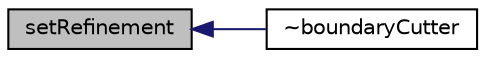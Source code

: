 digraph "setRefinement"
{
  bgcolor="transparent";
  edge [fontname="Helvetica",fontsize="10",labelfontname="Helvetica",labelfontsize="10"];
  node [fontname="Helvetica",fontsize="10",shape=record];
  rankdir="LR";
  Node852 [label="setRefinement",height=0.2,width=0.4,color="black", fillcolor="grey75", style="filled", fontcolor="black"];
  Node852 -> Node853 [dir="back",color="midnightblue",fontsize="10",style="solid",fontname="Helvetica"];
  Node853 [label="~boundaryCutter",height=0.2,width=0.4,color="black",URL="$a22245.html#ad8093aaed34f7c0d92f40954aa15066f",tooltip="Destructor. "];
}
